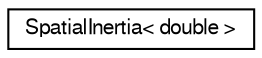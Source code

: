 digraph "Graphical Class Hierarchy"
{
  edge [fontname="FreeSans",fontsize="10",labelfontname="FreeSans",labelfontsize="10"];
  node [fontname="FreeSans",fontsize="10",shape=record];
  rankdir="LR";
  Node1 [label="SpatialInertia\< double \>",height=0.2,width=0.4,color="black", fillcolor="white", style="filled",URL="$d6/d81/class_spatial_inertia.html"];
}
